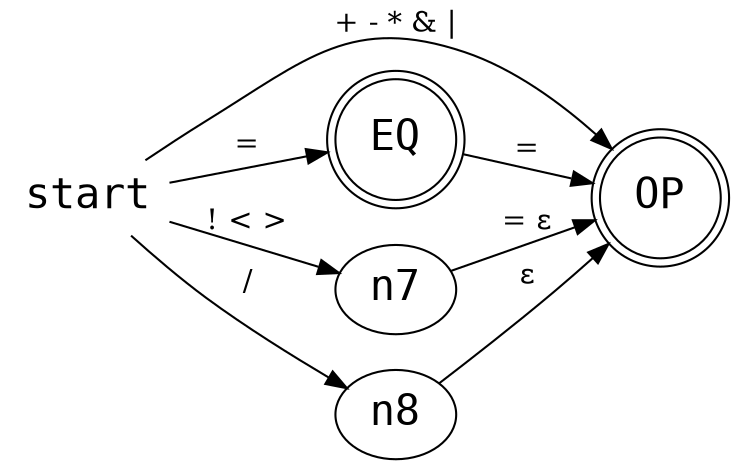 digraph NFA {
	rankdir=LR;
	node [fontsize=20 fontname=Consolas]

	start [shape=plaintext]
	s10   [label="OP"          shape=doublecircle]
	s2    [label="EQ"          shape=doublecircle]

	start -> s2 [label="="]

	start -> n7 [label="! < >"]
	n7 -> s10 [label="= ε"]
	s2 -> s10 [label="="]
	start -> s10 [label="+ - * & |"]
	
	start -> n8 [label="/"]
	n8 -> s10 [label="ε"]
}
